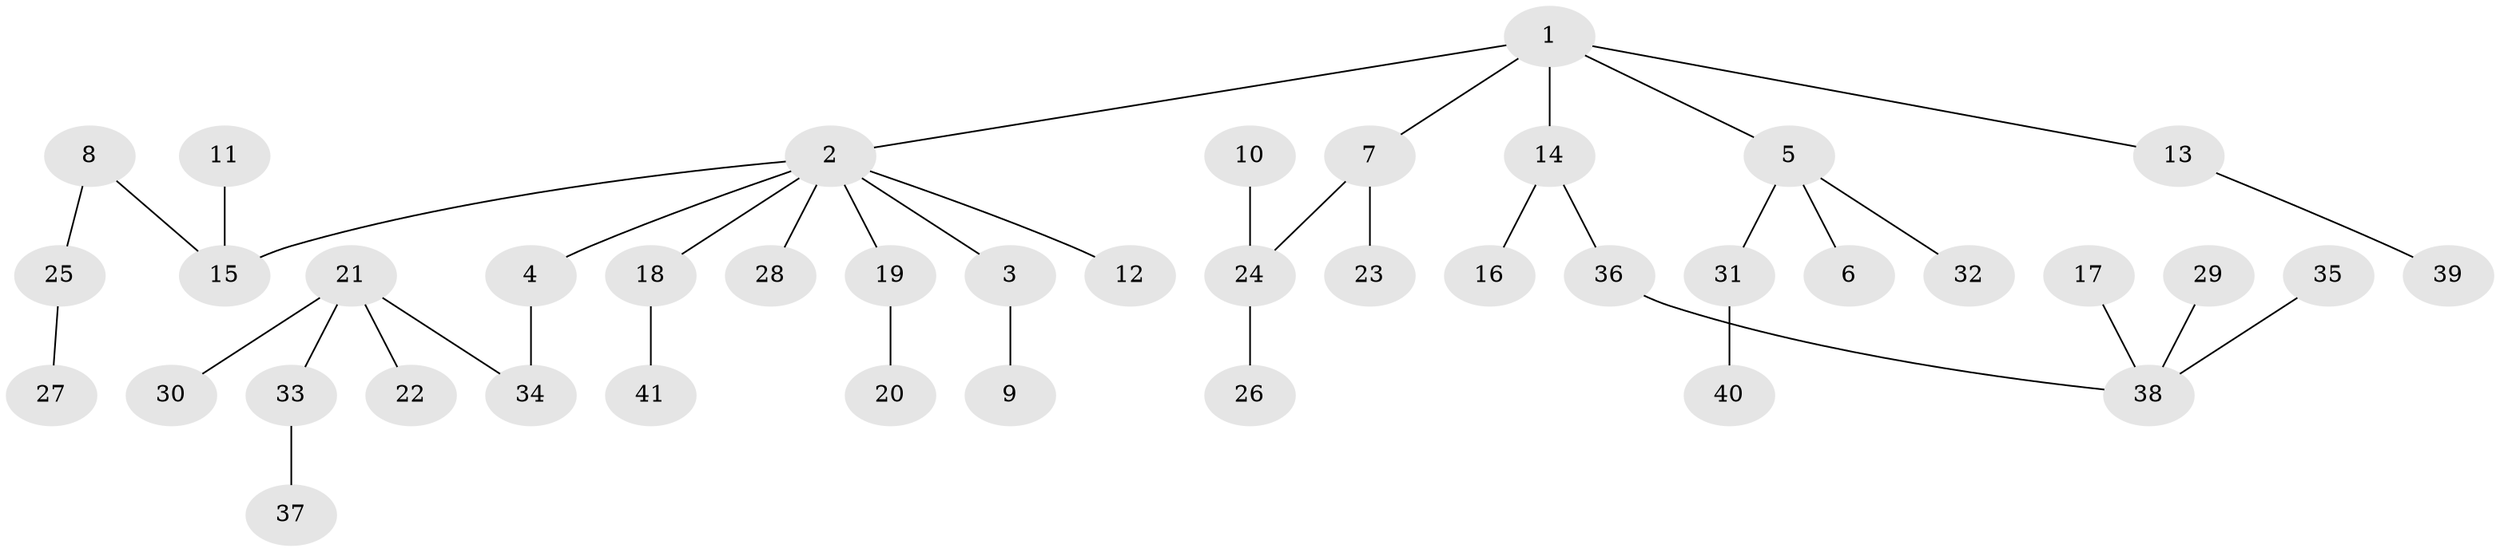 // original degree distribution, {4: 0.09876543209876543, 5: 0.012345679012345678, 2: 0.2962962962962963, 6: 0.012345679012345678, 3: 0.13580246913580246, 1: 0.4444444444444444}
// Generated by graph-tools (version 1.1) at 2025/50/03/09/25 03:50:21]
// undirected, 41 vertices, 40 edges
graph export_dot {
graph [start="1"]
  node [color=gray90,style=filled];
  1;
  2;
  3;
  4;
  5;
  6;
  7;
  8;
  9;
  10;
  11;
  12;
  13;
  14;
  15;
  16;
  17;
  18;
  19;
  20;
  21;
  22;
  23;
  24;
  25;
  26;
  27;
  28;
  29;
  30;
  31;
  32;
  33;
  34;
  35;
  36;
  37;
  38;
  39;
  40;
  41;
  1 -- 2 [weight=1.0];
  1 -- 5 [weight=1.0];
  1 -- 7 [weight=1.0];
  1 -- 13 [weight=1.0];
  1 -- 14 [weight=1.0];
  2 -- 3 [weight=1.0];
  2 -- 4 [weight=1.0];
  2 -- 12 [weight=1.0];
  2 -- 15 [weight=1.0];
  2 -- 18 [weight=1.0];
  2 -- 19 [weight=1.0];
  2 -- 28 [weight=1.0];
  3 -- 9 [weight=1.0];
  4 -- 34 [weight=1.0];
  5 -- 6 [weight=1.0];
  5 -- 31 [weight=1.0];
  5 -- 32 [weight=1.0];
  7 -- 23 [weight=1.0];
  7 -- 24 [weight=1.0];
  8 -- 15 [weight=1.0];
  8 -- 25 [weight=1.0];
  10 -- 24 [weight=1.0];
  11 -- 15 [weight=1.0];
  13 -- 39 [weight=1.0];
  14 -- 16 [weight=1.0];
  14 -- 36 [weight=1.0];
  17 -- 38 [weight=1.0];
  18 -- 41 [weight=1.0];
  19 -- 20 [weight=1.0];
  21 -- 22 [weight=1.0];
  21 -- 30 [weight=1.0];
  21 -- 33 [weight=1.0];
  21 -- 34 [weight=1.0];
  24 -- 26 [weight=1.0];
  25 -- 27 [weight=1.0];
  29 -- 38 [weight=1.0];
  31 -- 40 [weight=1.0];
  33 -- 37 [weight=1.0];
  35 -- 38 [weight=1.0];
  36 -- 38 [weight=1.0];
}
